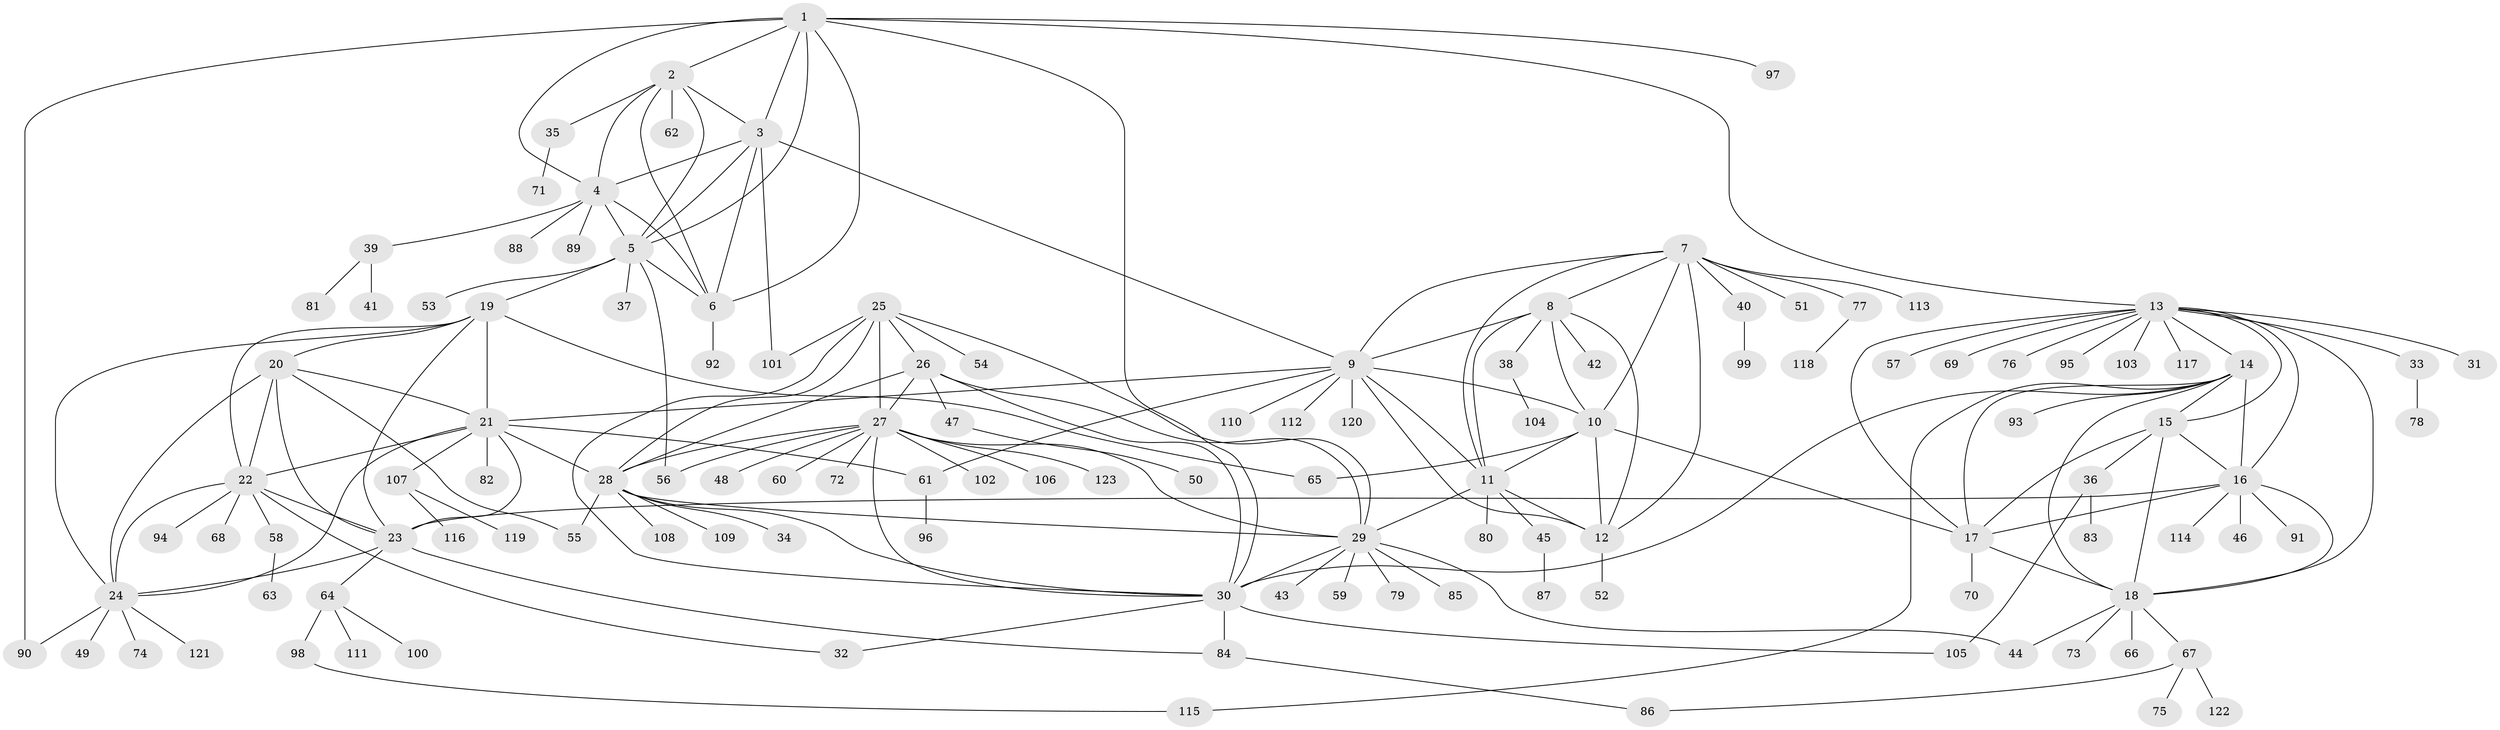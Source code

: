 // Generated by graph-tools (version 1.1) at 2025/11/02/27/25 16:11:37]
// undirected, 123 vertices, 190 edges
graph export_dot {
graph [start="1"]
  node [color=gray90,style=filled];
  1;
  2;
  3;
  4;
  5;
  6;
  7;
  8;
  9;
  10;
  11;
  12;
  13;
  14;
  15;
  16;
  17;
  18;
  19;
  20;
  21;
  22;
  23;
  24;
  25;
  26;
  27;
  28;
  29;
  30;
  31;
  32;
  33;
  34;
  35;
  36;
  37;
  38;
  39;
  40;
  41;
  42;
  43;
  44;
  45;
  46;
  47;
  48;
  49;
  50;
  51;
  52;
  53;
  54;
  55;
  56;
  57;
  58;
  59;
  60;
  61;
  62;
  63;
  64;
  65;
  66;
  67;
  68;
  69;
  70;
  71;
  72;
  73;
  74;
  75;
  76;
  77;
  78;
  79;
  80;
  81;
  82;
  83;
  84;
  85;
  86;
  87;
  88;
  89;
  90;
  91;
  92;
  93;
  94;
  95;
  96;
  97;
  98;
  99;
  100;
  101;
  102;
  103;
  104;
  105;
  106;
  107;
  108;
  109;
  110;
  111;
  112;
  113;
  114;
  115;
  116;
  117;
  118;
  119;
  120;
  121;
  122;
  123;
  1 -- 2;
  1 -- 3;
  1 -- 4;
  1 -- 5;
  1 -- 6;
  1 -- 13;
  1 -- 30;
  1 -- 90;
  1 -- 97;
  2 -- 3;
  2 -- 4;
  2 -- 5;
  2 -- 6;
  2 -- 35;
  2 -- 62;
  3 -- 4;
  3 -- 5;
  3 -- 6;
  3 -- 9;
  3 -- 101;
  4 -- 5;
  4 -- 6;
  4 -- 39;
  4 -- 88;
  4 -- 89;
  5 -- 6;
  5 -- 19;
  5 -- 37;
  5 -- 53;
  5 -- 56;
  6 -- 92;
  7 -- 8;
  7 -- 9;
  7 -- 10;
  7 -- 11;
  7 -- 12;
  7 -- 40;
  7 -- 51;
  7 -- 77;
  7 -- 113;
  8 -- 9;
  8 -- 10;
  8 -- 11;
  8 -- 12;
  8 -- 38;
  8 -- 42;
  9 -- 10;
  9 -- 11;
  9 -- 12;
  9 -- 21;
  9 -- 61;
  9 -- 110;
  9 -- 112;
  9 -- 120;
  10 -- 11;
  10 -- 12;
  10 -- 17;
  10 -- 65;
  11 -- 12;
  11 -- 29;
  11 -- 45;
  11 -- 80;
  12 -- 52;
  13 -- 14;
  13 -- 15;
  13 -- 16;
  13 -- 17;
  13 -- 18;
  13 -- 31;
  13 -- 33;
  13 -- 57;
  13 -- 69;
  13 -- 76;
  13 -- 95;
  13 -- 103;
  13 -- 117;
  14 -- 15;
  14 -- 16;
  14 -- 17;
  14 -- 18;
  14 -- 30;
  14 -- 93;
  14 -- 115;
  15 -- 16;
  15 -- 17;
  15 -- 18;
  15 -- 36;
  16 -- 17;
  16 -- 18;
  16 -- 23;
  16 -- 46;
  16 -- 91;
  16 -- 114;
  17 -- 18;
  17 -- 70;
  18 -- 44;
  18 -- 66;
  18 -- 67;
  18 -- 73;
  19 -- 20;
  19 -- 21;
  19 -- 22;
  19 -- 23;
  19 -- 24;
  19 -- 65;
  20 -- 21;
  20 -- 22;
  20 -- 23;
  20 -- 24;
  20 -- 55;
  21 -- 22;
  21 -- 23;
  21 -- 24;
  21 -- 28;
  21 -- 61;
  21 -- 82;
  21 -- 107;
  22 -- 23;
  22 -- 24;
  22 -- 32;
  22 -- 58;
  22 -- 68;
  22 -- 94;
  23 -- 24;
  23 -- 64;
  23 -- 84;
  24 -- 49;
  24 -- 74;
  24 -- 90;
  24 -- 121;
  25 -- 26;
  25 -- 27;
  25 -- 28;
  25 -- 29;
  25 -- 30;
  25 -- 54;
  25 -- 101;
  26 -- 27;
  26 -- 28;
  26 -- 29;
  26 -- 30;
  26 -- 47;
  27 -- 28;
  27 -- 29;
  27 -- 30;
  27 -- 48;
  27 -- 56;
  27 -- 60;
  27 -- 72;
  27 -- 102;
  27 -- 106;
  27 -- 123;
  28 -- 29;
  28 -- 30;
  28 -- 34;
  28 -- 55;
  28 -- 108;
  28 -- 109;
  29 -- 30;
  29 -- 43;
  29 -- 44;
  29 -- 59;
  29 -- 79;
  29 -- 85;
  30 -- 32;
  30 -- 84;
  30 -- 105;
  33 -- 78;
  35 -- 71;
  36 -- 83;
  36 -- 105;
  38 -- 104;
  39 -- 41;
  39 -- 81;
  40 -- 99;
  45 -- 87;
  47 -- 50;
  58 -- 63;
  61 -- 96;
  64 -- 98;
  64 -- 100;
  64 -- 111;
  67 -- 75;
  67 -- 86;
  67 -- 122;
  77 -- 118;
  84 -- 86;
  98 -- 115;
  107 -- 116;
  107 -- 119;
}
